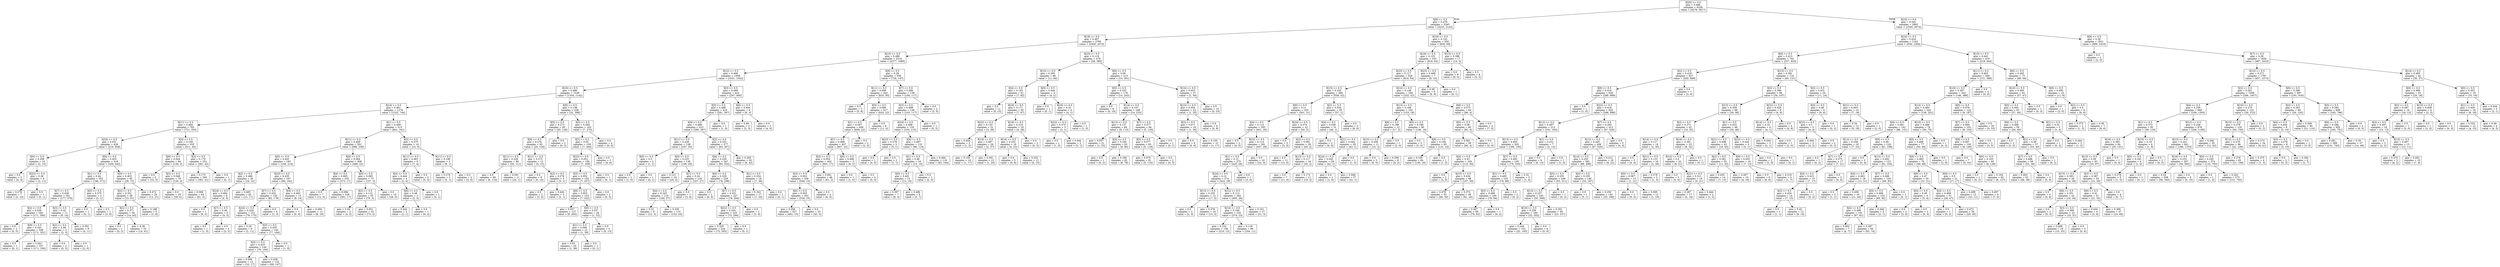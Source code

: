 digraph Tree {
node [shape=box] ;
0 [label="X[20] <= 0.5\ngini = 0.488\nsamples = 6338\nvalue = [4278, 5817]"] ;
1 [label="X[8] <= 0.5\ngini = 0.479\nsamples = 3345\nvalue = [3233, 2143]"] ;
0 -> 1 [labeldistance=2.5, labelangle=45, headlabel="True"] ;
2 [label="X[18] <= 0.5\ngini = 0.497\nsamples = 2795\nvalue = [2403, 2074]"] ;
1 -> 2 ;
3 [label="X[15] <= 0.5\ngini = 0.486\nsamples = 2516\nvalue = [2377, 1689]"] ;
2 -> 3 ;
4 [label="X[12] <= 0.5\ngini = 0.499\nsamples = 1958\nvalue = [1651, 1542]"] ;
3 -> 4 ;
5 [label="X[16] <= 0.5\ngini = 0.496\nsamples = 1536\nvalue = [1354, 1142]"] ;
4 -> 5 ;
6 [label="X[14] <= 0.5\ngini = 0.461\nsamples = 1278\nvalue = [1322, 744]"] ;
5 -> 6 ;
7 [label="X[11] <= 0.5\ngini = 0.484\nsamples = 763\nvalue = [721, 503]"] ;
6 -> 7 ;
8 [label="X[24] <= 0.5\ngini = 0.431\nsamples = 428\nvalue = [210, 458]"] ;
7 -> 8 ;
9 [label="X[0] <= 0.5\ngini = 0.208\nsamples = 10\nvalue = [2, 15]"] ;
8 -> 9 ;
10 [label="gini = 0.0\nsamples = 2\nvalue = [0, 4]"] ;
9 -> 10 ;
11 [label="X[22] <= 0.5\ngini = 0.26\nsamples = 8\nvalue = [2, 11]"] ;
9 -> 11 ;
12 [label="gini = 0.278\nsamples = 7\nvalue = [2, 10]"] ;
11 -> 12 ;
13 [label="gini = 0.0\nsamples = 1\nvalue = [0, 1]"] ;
11 -> 13 ;
14 [label="X[6] <= 0.5\ngini = 0.435\nsamples = 418\nvalue = [208, 443]"] ;
8 -> 14 ;
15 [label="X[1] <= 0.5\ngini = 0.44\nsamples = 353\nvalue = [180, 371]"] ;
14 -> 15 ;
16 [label="X[7] <= 0.5\ngini = 0.438\nsamples = 351\nvalue = [177, 370]"] ;
15 -> 16 ;
17 [label="X[4] <= 0.5\ngini = 0.438\nsamples = 340\nvalue = [171, 356]"] ;
16 -> 17 ;
18 [label="gini = 0.0\nsamples = 2\nvalue = [0, 5]"] ;
17 -> 18 ;
19 [label="X[9] <= 0.5\ngini = 0.441\nsamples = 338\nvalue = [171, 351]"] ;
17 -> 19 ;
20 [label="gini = 0.0\nsamples = 1\nvalue = [0, 1]"] ;
19 -> 20 ;
21 [label="gini = 0.441\nsamples = 337\nvalue = [171, 350]"] ;
19 -> 21 ;
22 [label="X[3] <= 0.5\ngini = 0.42\nsamples = 11\nvalue = [6, 14]"] ;
16 -> 22 ;
23 [label="X[2] <= 0.5\ngini = 0.48\nsamples = 3\nvalue = [2, 3]"] ;
22 -> 23 ;
24 [label="gini = 0.0\nsamples = 2\nvalue = [0, 3]"] ;
23 -> 24 ;
25 [label="gini = 0.0\nsamples = 1\nvalue = [2, 0]"] ;
23 -> 25 ;
26 [label="gini = 0.391\nsamples = 8\nvalue = [4, 11]"] ;
22 -> 26 ;
27 [label="X[5] <= 0.5\ngini = 0.375\nsamples = 2\nvalue = [3, 1]"] ;
15 -> 27 ;
28 [label="gini = 0.0\nsamples = 1\nvalue = [0, 1]"] ;
27 -> 28 ;
29 [label="gini = 0.0\nsamples = 1\nvalue = [3, 0]"] ;
27 -> 29 ;
30 [label="X[0] <= 0.5\ngini = 0.403\nsamples = 65\nvalue = [28, 72]"] ;
14 -> 30 ;
31 [label="X[3] <= 0.5\ngini = 0.351\nsamples = 39\nvalue = [15, 51]"] ;
30 -> 31 ;
32 [label="X[2] <= 0.5\ngini = 0.371\nsamples = 34\nvalue = [14, 43]"] ;
31 -> 32 ;
33 [label="gini = 0.0\nsamples = 1\nvalue = [0, 2]"] ;
32 -> 33 ;
34 [label="gini = 0.38\nsamples = 33\nvalue = [14, 41]"] ;
32 -> 34 ;
35 [label="gini = 0.198\nsamples = 5\nvalue = [1, 8]"] ;
31 -> 35 ;
36 [label="gini = 0.472\nsamples = 26\nvalue = [13, 21]"] ;
30 -> 36 ;
37 [label="X[4] <= 0.5\ngini = 0.149\nsamples = 335\nvalue = [511, 45]"] ;
7 -> 37 ;
38 [label="X[6] <= 0.5\ngini = 0.044\nsamples = 84\nvalue = [130, 3]"] ;
37 -> 38 ;
39 [label="gini = 0.0\nsamples = 5\nvalue = [10, 0]"] ;
38 -> 39 ;
40 [label="X[2] <= 0.5\ngini = 0.048\nsamples = 79\nvalue = [120, 3]"] ;
38 -> 40 ;
41 [label="gini = 0.0\nsamples = 25\nvalue = [39, 0]"] ;
40 -> 41 ;
42 [label="gini = 0.069\nsamples = 54\nvalue = [81, 3]"] ;
40 -> 42 ;
43 [label="X[2] <= 0.5\ngini = 0.179\nsamples = 251\nvalue = [381, 42]"] ;
37 -> 43 ;
44 [label="gini = 0.175\nsamples = 250\nvalue = [381, 41]"] ;
43 -> 44 ;
45 [label="gini = 0.0\nsamples = 1\nvalue = [0, 1]"] ;
43 -> 45 ;
46 [label="X[1] <= 0.5\ngini = 0.409\nsamples = 515\nvalue = [601, 241]"] ;
6 -> 46 ;
47 [label="X[11] <= 0.5\ngini = 0.409\nsamples = 501\nvalue = [586, 236]"] ;
46 -> 47 ;
48 [label="X[0] <= 0.5\ngini = 0.443\nsamples = 193\nvalue = [106, 214]"] ;
47 -> 48 ;
49 [label="X[2] <= 0.5\ngini = 0.488\nsamples = 26\nvalue = [16, 22]"] ;
48 -> 49 ;
50 [label="X[24] <= 0.5\ngini = 0.494\nsamples = 6\nvalue = [4, 5]"] ;
49 -> 50 ;
51 [label="gini = 0.0\nsamples = 1\nvalue = [0, 2]"] ;
50 -> 51 ;
52 [label="X[7] <= 0.5\ngini = 0.49\nsamples = 5\nvalue = [4, 3]"] ;
50 -> 52 ;
53 [label="gini = 0.0\nsamples = 1\nvalue = [1, 0]"] ;
52 -> 53 ;
54 [label="gini = 0.5\nsamples = 4\nvalue = [3, 3]"] ;
52 -> 54 ;
55 [label="gini = 0.485\nsamples = 20\nvalue = [12, 17]"] ;
49 -> 55 ;
56 [label="X[23] <= 0.5\ngini = 0.435\nsamples = 167\nvalue = [90, 192]"] ;
48 -> 56 ;
57 [label="X[7] <= 0.5\ngini = 0.432\nsamples = 155\nvalue = [82, 178]"] ;
56 -> 57 ;
58 [label="X[24] <= 0.5\ngini = 0.429\nsamples = 151\nvalue = [79, 175]"] ;
57 -> 58 ;
59 [label="gini = 0.26\nsamples = 6\nvalue = [2, 11]"] ;
58 -> 59 ;
60 [label="X[5] <= 0.5\ngini = 0.435\nsamples = 145\nvalue = [77, 164]"] ;
58 -> 60 ;
61 [label="X[4] <= 0.5\ngini = 0.433\nsamples = 144\nvalue = [76, 164]"] ;
60 -> 61 ;
62 [label="gini = 0.466\nsamples = 12\nvalue = [10, 17]"] ;
61 -> 62 ;
63 [label="gini = 0.428\nsamples = 132\nvalue = [66, 147]"] ;
61 -> 63 ;
64 [label="gini = 0.0\nsamples = 1\nvalue = [1, 0]"] ;
60 -> 64 ;
65 [label="gini = 0.5\nsamples = 4\nvalue = [3, 3]"] ;
57 -> 65 ;
66 [label="X[4] <= 0.5\ngini = 0.463\nsamples = 12\nvalue = [8, 14]"] ;
56 -> 66 ;
67 [label="gini = 0.0\nsamples = 1\nvalue = [0, 4]"] ;
66 -> 67 ;
68 [label="gini = 0.494\nsamples = 11\nvalue = [8, 10]"] ;
66 -> 68 ;
69 [label="X[6] <= 0.5\ngini = 0.084\nsamples = 308\nvalue = [480, 22]"] ;
47 -> 69 ;
70 [label="X[4] <= 0.5\ngini = 0.083\nsamples = 235\nvalue = [373, 17]"] ;
69 -> 70 ;
71 [label="gini = 0.0\nsamples = 7\nvalue = [12, 0]"] ;
70 -> 71 ;
72 [label="gini = 0.086\nsamples = 228\nvalue = [361, 17]"] ;
70 -> 72 ;
73 [label="X[0] <= 0.5\ngini = 0.085\nsamples = 73\nvalue = [107, 5]"] ;
69 -> 73 ;
74 [label="X[2] <= 0.5\ngini = 0.112\nsamples = 55\nvalue = [79, 5]"] ;
73 -> 74 ;
75 [label="gini = 0.49\nsamples = 3\nvalue = [4, 3]"] ;
74 -> 75 ;
76 [label="gini = 0.051\nsamples = 52\nvalue = [75, 2]"] ;
74 -> 76 ;
77 [label="gini = 0.0\nsamples = 18\nvalue = [28, 0]"] ;
73 -> 77 ;
78 [label="X[5] <= 0.5\ngini = 0.375\nsamples = 14\nvalue = [15, 5]"] ;
46 -> 78 ;
79 [label="X[11] <= 0.5\ngini = 0.463\nsamples = 9\nvalue = [7, 4]"] ;
78 -> 79 ;
80 [label="X[4] <= 0.5\ngini = 0.444\nsamples = 4\nvalue = [2, 4]"] ;
79 -> 80 ;
81 [label="X[6] <= 0.5\ngini = 0.48\nsamples = 3\nvalue = [2, 3]"] ;
80 -> 81 ;
82 [label="gini = 0.444\nsamples = 2\nvalue = [2, 1]"] ;
81 -> 82 ;
83 [label="gini = 0.0\nsamples = 1\nvalue = [0, 2]"] ;
81 -> 83 ;
84 [label="gini = 0.0\nsamples = 1\nvalue = [0, 1]"] ;
80 -> 84 ;
85 [label="gini = 0.0\nsamples = 5\nvalue = [5, 0]"] ;
79 -> 85 ;
86 [label="X[11] <= 0.5\ngini = 0.198\nsamples = 5\nvalue = [8, 1]"] ;
78 -> 86 ;
87 [label="gini = 0.278\nsamples = 3\nvalue = [5, 1]"] ;
86 -> 87 ;
88 [label="gini = 0.0\nsamples = 2\nvalue = [3, 0]"] ;
86 -> 88 ;
89 [label="X[9] <= 0.5\ngini = 0.138\nsamples = 258\nvalue = [32, 398]"] ;
5 -> 89 ;
90 [label="X[5] <= 0.5\ngini = 0.273\nsamples = 95\nvalue = [25, 128]"] ;
89 -> 90 ;
91 [label="X[6] <= 0.5\ngini = 0.276\nsamples = 93\nvalue = [25, 126]"] ;
90 -> 91 ;
92 [label="X[11] <= 0.5\ngini = 0.259\nsamples = 80\nvalue = [20, 111]"] ;
91 -> 92 ;
93 [label="gini = 0.0\nsamples = 69\nvalue = [0, 110]"] ;
92 -> 93 ;
94 [label="gini = 0.091\nsamples = 11\nvalue = [20, 1]"] ;
92 -> 94 ;
95 [label="X[11] <= 0.5\ngini = 0.375\nsamples = 13\nvalue = [5, 15]"] ;
91 -> 95 ;
96 [label="gini = 0.0\nsamples = 8\nvalue = [0, 14]"] ;
95 -> 96 ;
97 [label="X[2] <= 0.5\ngini = 0.278\nsamples = 5\nvalue = [5, 1]"] ;
95 -> 97 ;
98 [label="gini = 0.0\nsamples = 2\nvalue = [3, 0]"] ;
97 -> 98 ;
99 [label="gini = 0.444\nsamples = 3\nvalue = [2, 1]"] ;
97 -> 99 ;
100 [label="gini = 0.0\nsamples = 2\nvalue = [0, 2]"] ;
90 -> 100 ;
101 [label="X[3] <= 0.5\ngini = 0.049\nsamples = 163\nvalue = [7, 270]"] ;
89 -> 101 ;
102 [label="X[7] <= 0.5\ngini = 0.05\nsamples = 159\nvalue = [7, 264]"] ;
101 -> 102 ;
103 [label="X[23] <= 0.5\ngini = 0.051\nsamples = 156\nvalue = [7, 258]"] ;
102 -> 103 ;
104 [label="X[5] <= 0.5\ngini = 0.052\nsamples = 155\nvalue = [7, 257]"] ;
103 -> 104 ;
105 [label="X[6] <= 0.5\ngini = 0.053\nsamples = 153\nvalue = [7, 252]"] ;
104 -> 105 ;
106 [label="gini = 0.057\nsamples = 127\nvalue = [6, 200]"] ;
105 -> 106 ;
107 [label="X[0] <= 0.5\ngini = 0.037\nsamples = 26\nvalue = [1, 52]"] ;
105 -> 107 ;
108 [label="X[1] <= 0.5\ngini = 0.049\nsamples = 21\nvalue = [1, 39]"] ;
107 -> 108 ;
109 [label="gini = 0.05\nsamples = 20\nvalue = [1, 38]"] ;
108 -> 109 ;
110 [label="gini = 0.0\nsamples = 1\nvalue = [0, 1]"] ;
108 -> 110 ;
111 [label="gini = 0.0\nsamples = 5\nvalue = [0, 13]"] ;
107 -> 111 ;
112 [label="gini = 0.0\nsamples = 2\nvalue = [0, 5]"] ;
104 -> 112 ;
113 [label="gini = 0.0\nsamples = 1\nvalue = [0, 1]"] ;
103 -> 113 ;
114 [label="gini = 0.0\nsamples = 3\nvalue = [0, 6]"] ;
102 -> 114 ;
115 [label="gini = 0.0\nsamples = 4\nvalue = [0, 6]"] ;
101 -> 115 ;
116 [label="X[3] <= 0.5\ngini = 0.489\nsamples = 422\nvalue = [297, 400]"] ;
4 -> 116 ;
117 [label="X[5] <= 0.5\ngini = 0.488\nsamples = 416\nvalue = [291, 397]"] ;
116 -> 117 ;
118 [label="X[9] <= 0.5\ngini = 0.488\nsamples = 415\nvalue = [290, 397]"] ;
117 -> 118 ;
119 [label="X[11] <= 0.5\ngini = 0.229\nsamples = 138\nvalue = [197, 30]"] ;
118 -> 119 ;
120 [label="X[0] <= 0.5\ngini = 0.5\nsamples = 2\nvalue = [1, 1]"] ;
119 -> 120 ;
121 [label="gini = 0.0\nsamples = 1\nvalue = [1, 0]"] ;
120 -> 121 ;
122 [label="gini = 0.0\nsamples = 1\nvalue = [0, 1]"] ;
120 -> 122 ;
123 [label="X[0] <= 0.5\ngini = 0.225\nsamples = 136\nvalue = [196, 29]"] ;
119 -> 123 ;
124 [label="gini = 0.121\nsamples = 16\nvalue = [29, 2]"] ;
123 -> 124 ;
125 [label="X[7] <= 0.5\ngini = 0.24\nsamples = 120\nvalue = [167, 27]"] ;
123 -> 125 ;
126 [label="X[4] <= 0.5\ngini = 0.243\nsamples = 119\nvalue = [164, 27]"] ;
125 -> 126 ;
127 [label="gini = 0.32\nsamples = 9\nvalue = [12, 3]"] ;
126 -> 127 ;
128 [label="gini = 0.236\nsamples = 110\nvalue = [152, 24]"] ;
126 -> 128 ;
129 [label="gini = 0.0\nsamples = 1\nvalue = [3, 0]"] ;
125 -> 129 ;
130 [label="X[2] <= 0.5\ngini = 0.323\nsamples = 277\nvalue = [93, 367]"] ;
118 -> 130 ;
131 [label="X[6] <= 0.5\ngini = 0.329\nsamples = 247\nvalue = [85, 324]"] ;
130 -> 131 ;
132 [label="X[0] <= 0.5\ngini = 0.329\nsamples = 229\nvalue = [78, 298]"] ;
131 -> 132 ;
133 [label="gini = 0.0\nsamples = 2\nvalue = [0, 4]"] ;
132 -> 133 ;
134 [label="X[7] <= 0.5\ngini = 0.331\nsamples = 227\nvalue = [78, 294]"] ;
132 -> 134 ;
135 [label="X[22] <= 0.5\ngini = 0.324\nsamples = 225\nvalue = [75, 294]"] ;
134 -> 135 ;
136 [label="gini = 0.325\nsamples = 224\nvalue = [75, 293]"] ;
135 -> 136 ;
137 [label="gini = 0.0\nsamples = 1\nvalue = [0, 1]"] ;
135 -> 137 ;
138 [label="gini = 0.0\nsamples = 2\nvalue = [3, 0]"] ;
134 -> 138 ;
139 [label="X[1] <= 0.5\ngini = 0.334\nsamples = 18\nvalue = [7, 26]"] ;
131 -> 139 ;
140 [label="gini = 0.342\nsamples = 17\nvalue = [7, 25]"] ;
139 -> 140 ;
141 [label="gini = 0.0\nsamples = 1\nvalue = [0, 1]"] ;
139 -> 141 ;
142 [label="gini = 0.265\nsamples = 30\nvalue = [8, 43]"] ;
130 -> 142 ;
143 [label="gini = 0.0\nsamples = 1\nvalue = [1, 0]"] ;
117 -> 143 ;
144 [label="X[6] <= 0.5\ngini = 0.444\nsamples = 6\nvalue = [6, 3]"] ;
116 -> 144 ;
145 [label="gini = 0.48\nsamples = 3\nvalue = [2, 3]"] ;
144 -> 145 ;
146 [label="gini = 0.0\nsamples = 3\nvalue = [4, 0]"] ;
144 -> 146 ;
147 [label="X[9] <= 0.5\ngini = 0.28\nsamples = 558\nvalue = [726, 147]"] ;
3 -> 147 ;
148 [label="X[11] <= 0.5\ngini = 0.088\nsamples = 420\nvalue = [620, 30]"] ;
147 -> 148 ;
149 [label="gini = 0.0\nsamples = 3\nvalue = [0, 8]"] ;
148 -> 149 ;
150 [label="X[5] <= 0.5\ngini = 0.066\nsamples = 417\nvalue = [620, 22]"] ;
148 -> 150 ;
151 [label="X[1] <= 0.5\ngini = 0.067\nsamples = 409\nvalue = [609, 22]"] ;
150 -> 151 ;
152 [label="X[7] <= 0.5\ngini = 0.068\nsamples = 407\nvalue = [607, 22]"] ;
151 -> 152 ;
153 [label="X[2] <= 0.5\ngini = 0.054\nsamples = 402\nvalue = [601, 17]"] ;
152 -> 153 ;
154 [label="X[3] <= 0.5\ngini = 0.053\nsamples = 356\nvalue = [540, 15]"] ;
153 -> 154 ;
155 [label="X[6] <= 0.5\ngini = 0.053\nsamples = 352\nvalue = [534, 15]"] ;
154 -> 155 ;
156 [label="gini = 0.058\nsamples = 327\nvalue = [491, 15]"] ;
155 -> 156 ;
157 [label="gini = 0.0\nsamples = 25\nvalue = [43, 0]"] ;
155 -> 157 ;
158 [label="gini = 0.0\nsamples = 4\nvalue = [6, 0]"] ;
154 -> 158 ;
159 [label="gini = 0.061\nsamples = 46\nvalue = [61, 2]"] ;
153 -> 159 ;
160 [label="X[0] <= 0.5\ngini = 0.496\nsamples = 5\nvalue = [6, 5]"] ;
152 -> 160 ;
161 [label="gini = 0.0\nsamples = 1\nvalue = [1, 0]"] ;
160 -> 161 ;
162 [label="gini = 0.5\nsamples = 4\nvalue = [5, 5]"] ;
160 -> 162 ;
163 [label="gini = 0.0\nsamples = 2\nvalue = [2, 0]"] ;
151 -> 163 ;
164 [label="gini = 0.0\nsamples = 8\nvalue = [11, 0]"] ;
150 -> 164 ;
165 [label="X[7] <= 0.5\ngini = 0.499\nsamples = 138\nvalue = [106, 117]"] ;
147 -> 165 ;
166 [label="X[3] <= 0.5\ngini = 0.498\nsamples = 136\nvalue = [103, 117]"] ;
165 -> 166 ;
167 [label="X[24] <= 0.5\ngini = 0.498\nsamples = 135\nvalue = [103, 115]"] ;
166 -> 167 ;
168 [label="X[23] <= 0.5\ngini = 0.278\nsamples = 3\nvalue = [5, 1]"] ;
167 -> 168 ;
169 [label="gini = 0.0\nsamples = 1\nvalue = [4, 0]"] ;
168 -> 169 ;
170 [label="gini = 0.5\nsamples = 2\nvalue = [1, 1]"] ;
168 -> 170 ;
171 [label="X[4] <= 0.5\ngini = 0.497\nsamples = 132\nvalue = [98, 114]"] ;
167 -> 171 ;
172 [label="X[1] <= 0.5\ngini = 0.48\nsamples = 16\nvalue = [15, 10]"] ;
171 -> 172 ;
173 [label="X[0] <= 0.5\ngini = 0.491\nsamples = 15\nvalue = [13, 10]"] ;
172 -> 173 ;
174 [label="gini = 0.397\nsamples = 7\nvalue = [8, 3]"] ;
173 -> 174 ;
175 [label="gini = 0.486\nsamples = 8\nvalue = [5, 7]"] ;
173 -> 175 ;
176 [label="gini = 0.0\nsamples = 1\nvalue = [2, 0]"] ;
172 -> 176 ;
177 [label="gini = 0.494\nsamples = 116\nvalue = [83, 104]"] ;
171 -> 177 ;
178 [label="gini = 0.0\nsamples = 1\nvalue = [0, 2]"] ;
166 -> 178 ;
179 [label="gini = 0.0\nsamples = 2\nvalue = [3, 0]"] ;
165 -> 179 ;
180 [label="X[23] <= 0.5\ngini = 0.119\nsamples = 279\nvalue = [26, 385]"] ;
2 -> 180 ;
181 [label="X[15] <= 0.5\ngini = 0.205\nsamples = 66\nvalue = [11, 84]"] ;
180 -> 181 ;
182 [label="X[4] <= 0.5\ngini = 0.145\nsamples = 61\nvalue = [7, 82]"] ;
181 -> 182 ;
183 [label="gini = 0.0\nsamples = 11\nvalue = [0, 15]"] ;
182 -> 183 ;
184 [label="X[24] <= 0.5\ngini = 0.171\nsamples = 50\nvalue = [7, 67]"] ;
182 -> 184 ;
185 [label="X[22] <= 0.5\ngini = 0.133\nsamples = 31\nvalue = [3, 39]"] ;
184 -> 185 ;
186 [label="gini = 0.444\nsamples = 2\nvalue = [1, 2]"] ;
185 -> 186 ;
187 [label="X[14] <= 0.5\ngini = 0.097\nsamples = 29\nvalue = [2, 37]"] ;
185 -> 187 ;
188 [label="gini = 0.105\nsamples = 14\nvalue = [1, 17]"] ;
187 -> 188 ;
189 [label="gini = 0.091\nsamples = 15\nvalue = [1, 20]"] ;
187 -> 189 ;
190 [label="X[16] <= 0.5\ngini = 0.219\nsamples = 19\nvalue = [4, 28]"] ;
184 -> 190 ;
191 [label="X[14] <= 0.5\ngini = 0.252\nsamples = 16\nvalue = [4, 23]"] ;
190 -> 191 ;
192 [label="gini = 0.0\nsamples = 5\nvalue = [0, 8]"] ;
191 -> 192 ;
193 [label="gini = 0.332\nsamples = 11\nvalue = [4, 15]"] ;
191 -> 193 ;
194 [label="gini = 0.0\nsamples = 3\nvalue = [0, 5]"] ;
190 -> 194 ;
195 [label="X[0] <= 0.5\ngini = 0.444\nsamples = 5\nvalue = [4, 2]"] ;
181 -> 195 ;
196 [label="gini = 0.0\nsamples = 1\nvalue = [0, 1]"] ;
195 -> 196 ;
197 [label="X[24] <= 0.5\ngini = 0.32\nsamples = 4\nvalue = [4, 1]"] ;
195 -> 197 ;
198 [label="X[22] <= 0.5\ngini = 0.375\nsamples = 3\nvalue = [3, 1]"] ;
197 -> 198 ;
199 [label="gini = 0.0\nsamples = 1\nvalue = [1, 0]"] ;
198 -> 199 ;
200 [label="gini = 0.444\nsamples = 2\nvalue = [2, 1]"] ;
198 -> 200 ;
201 [label="gini = 0.0\nsamples = 1\nvalue = [1, 0]"] ;
197 -> 201 ;
202 [label="X[6] <= 0.5\ngini = 0.09\nsamples = 213\nvalue = [15, 301]"] ;
180 -> 202 ;
203 [label="X[0] <= 0.5\ngini = 0.103\nsamples = 176\nvalue = [14, 243]"] ;
202 -> 203 ;
204 [label="gini = 0.0\nsamples = 8\nvalue = [0, 10]"] ;
203 -> 204 ;
205 [label="X[14] <= 0.5\ngini = 0.107\nsamples = 168\nvalue = [14, 233]"] ;
203 -> 205 ;
206 [label="X[13] <= 0.5\ngini = 0.137\nsamples = 84\nvalue = [9, 113]"] ;
205 -> 206 ;
207 [label="gini = 0.057\nsamples = 21\nvalue = [1, 33]"] ;
206 -> 207 ;
208 [label="X[4] <= 0.5\ngini = 0.165\nsamples = 63\nvalue = [8, 80]"] ;
206 -> 208 ;
209 [label="gini = 0.0\nsamples = 1\nvalue = [0, 2]"] ;
208 -> 209 ;
210 [label="gini = 0.169\nsamples = 62\nvalue = [8, 78]"] ;
208 -> 210 ;
211 [label="X[7] <= 0.5\ngini = 0.077\nsamples = 84\nvalue = [5, 120]"] ;
205 -> 211 ;
212 [label="X[5] <= 0.5\ngini = 0.077\nsamples = 83\nvalue = [5, 119]"] ;
211 -> 212 ;
213 [label="gini = 0.079\nsamples = 81\nvalue = [5, 116]"] ;
212 -> 213 ;
214 [label="gini = 0.0\nsamples = 2\nvalue = [0, 3]"] ;
212 -> 214 ;
215 [label="gini = 0.0\nsamples = 1\nvalue = [0, 1]"] ;
211 -> 215 ;
216 [label="X[14] <= 0.5\ngini = 0.033\nsamples = 37\nvalue = [1, 58]"] ;
202 -> 216 ;
217 [label="X[15] <= 0.5\ngini = 0.054\nsamples = 22\nvalue = [1, 35]"] ;
216 -> 217 ;
218 [label="X[2] <= 0.5\ngini = 0.071\nsamples = 16\nvalue = [1, 26]"] ;
217 -> 218 ;
219 [label="gini = 0.0\nsamples = 6\nvalue = [0, 9]"] ;
218 -> 219 ;
220 [label="gini = 0.105\nsamples = 10\nvalue = [1, 17]"] ;
218 -> 220 ;
221 [label="gini = 0.0\nsamples = 6\nvalue = [0, 9]"] ;
217 -> 221 ;
222 [label="gini = 0.0\nsamples = 15\nvalue = [0, 23]"] ;
216 -> 222 ;
223 [label="X[19] <= 0.5\ngini = 0.142\nsamples = 550\nvalue = [830, 69]"] ;
1 -> 223 ;
224 [label="X[16] <= 0.5\ngini = 0.135\nsamples = 533\nvalue = [816, 64]"] ;
223 -> 224 ;
225 [label="X[23] <= 0.5\ngini = 0.117\nsamples = 526\nvalue = [810, 54]"] ;
224 -> 225 ;
226 [label="X[15] <= 0.5\ngini = 0.103\nsamples = 360\nvalue = [558, 32]"] ;
225 -> 226 ;
227 [label="X[6] <= 0.5\ngini = 0.11\nsamples = 325\nvalue = [501, 31]"] ;
226 -> 227 ;
228 [label="X[4] <= 0.5\ngini = 0.114\nsamples = 293\nvalue = [451, 29]"] ;
227 -> 228 ;
229 [label="gini = 0.0\nsamples = 2\nvalue = [4, 0]"] ;
228 -> 229 ;
230 [label="X[22] <= 0.5\ngini = 0.114\nsamples = 291\nvalue = [447, 29]"] ;
228 -> 230 ;
231 [label="X[1] <= 0.5\ngini = 0.12\nsamples = 275\nvalue = [425, 29]"] ;
230 -> 231 ;
232 [label="X[24] <= 0.5\ngini = 0.12\nsamples = 274\nvalue = [422, 29]"] ;
231 -> 232 ;
233 [label="X[13] <= 0.5\ngini = 0.255\nsamples = 12\nvalue = [17, 3]"] ;
232 -> 233 ;
234 [label="gini = 0.0\nsamples = 2\nvalue = [2, 0]"] ;
233 -> 234 ;
235 [label="gini = 0.278\nsamples = 10\nvalue = [15, 3]"] ;
233 -> 235 ;
236 [label="X[12] <= 0.5\ngini = 0.113\nsamples = 262\nvalue = [405, 26]"] ;
232 -> 236 ;
237 [label="X[14] <= 0.5\ngini = 0.109\nsamples = 235\nvalue = [374, 23]"] ;
236 -> 237 ;
238 [label="gini = 0.102\nsamples = 139\nvalue = [210, 12]"] ;
237 -> 238 ;
239 [label="gini = 0.118\nsamples = 96\nvalue = [164, 11]"] ;
237 -> 239 ;
240 [label="gini = 0.161\nsamples = 27\nvalue = [31, 3]"] ;
236 -> 240 ;
241 [label="gini = 0.0\nsamples = 1\nvalue = [3, 0]"] ;
231 -> 241 ;
242 [label="gini = 0.0\nsamples = 16\nvalue = [22, 0]"] ;
230 -> 242 ;
243 [label="X[24] <= 0.5\ngini = 0.074\nsamples = 32\nvalue = [50, 2]"] ;
227 -> 243 ;
244 [label="gini = 0.0\nsamples = 3\nvalue = [5, 0]"] ;
243 -> 244 ;
245 [label="X[2] <= 0.5\ngini = 0.081\nsamples = 29\nvalue = [45, 2]"] ;
243 -> 245 ;
246 [label="gini = 0.0\nsamples = 11\nvalue = [15, 0]"] ;
245 -> 246 ;
247 [label="X[13] <= 0.5\ngini = 0.117\nsamples = 18\nvalue = [30, 2]"] ;
245 -> 247 ;
248 [label="gini = 0.0\nsamples = 7\nvalue = [11, 0]"] ;
247 -> 248 ;
249 [label="gini = 0.172\nsamples = 11\nvalue = [19, 2]"] ;
247 -> 249 ;
250 [label="X[2] <= 0.5\ngini = 0.034\nsamples = 35\nvalue = [57, 1]"] ;
226 -> 250 ;
251 [label="X[4] <= 0.5\ngini = 0.039\nsamples = 31\nvalue = [49, 1]"] ;
250 -> 251 ;
252 [label="gini = 0.0\nsamples = 2\nvalue = [6, 0]"] ;
251 -> 252 ;
253 [label="X[21] <= 0.5\ngini = 0.044\nsamples = 29\nvalue = [43, 1]"] ;
251 -> 253 ;
254 [label="X[24] <= 0.5\ngini = 0.045\nsamples = 28\nvalue = [42, 1]"] ;
253 -> 254 ;
255 [label="gini = 0.0\nsamples = 1\nvalue = [1, 0]"] ;
254 -> 255 ;
256 [label="gini = 0.046\nsamples = 27\nvalue = [41, 1]"] ;
254 -> 256 ;
257 [label="gini = 0.0\nsamples = 1\nvalue = [1, 0]"] ;
253 -> 257 ;
258 [label="gini = 0.0\nsamples = 4\nvalue = [8, 0]"] ;
250 -> 258 ;
259 [label="X[14] <= 0.5\ngini = 0.148\nsamples = 166\nvalue = [252, 22]"] ;
225 -> 259 ;
260 [label="X[13] <= 0.5\ngini = 0.188\nsamples = 102\nvalue = [153, 18]"] ;
259 -> 260 ;
261 [label="X[6] <= 0.5\ngini = 0.188\nsamples = 12\nvalue = [17, 2]"] ;
260 -> 261 ;
262 [label="X[15] <= 0.5\ngini = 0.208\nsamples = 11\nvalue = [15, 2]"] ;
261 -> 262 ;
263 [label="gini = 0.0\nsamples = 3\nvalue = [6, 0]"] ;
262 -> 263 ;
264 [label="gini = 0.298\nsamples = 8\nvalue = [9, 2]"] ;
262 -> 264 ;
265 [label="gini = 0.0\nsamples = 1\nvalue = [2, 0]"] ;
261 -> 265 ;
266 [label="X[0] <= 0.5\ngini = 0.188\nsamples = 90\nvalue = [136, 16]"] ;
260 -> 266 ;
267 [label="gini = 0.0\nsamples = 5\nvalue = [5, 0]"] ;
266 -> 267 ;
268 [label="X[6] <= 0.5\ngini = 0.194\nsamples = 85\nvalue = [131, 16]"] ;
266 -> 268 ;
269 [label="gini = 0.195\nsamples = 84\nvalue = [130, 16]"] ;
268 -> 269 ;
270 [label="gini = 0.0\nsamples = 1\nvalue = [1, 0]"] ;
268 -> 270 ;
271 [label="X[6] <= 0.5\ngini = 0.075\nsamples = 64\nvalue = [99, 4]"] ;
259 -> 271 ;
272 [label="X[5] <= 0.5\ngini = 0.08\nsamples = 60\nvalue = [92, 4]"] ;
271 -> 272 ;
273 [label="gini = 0.081\nsamples = 59\nvalue = [90, 4]"] ;
272 -> 273 ;
274 [label="gini = 0.0\nsamples = 1\nvalue = [2, 0]"] ;
272 -> 274 ;
275 [label="gini = 0.0\nsamples = 4\nvalue = [7, 0]"] ;
271 -> 275 ;
276 [label="X[23] <= 0.5\ngini = 0.469\nsamples = 7\nvalue = [6, 10]"] ;
224 -> 276 ;
277 [label="gini = 0.48\nsamples = 6\nvalue = [6, 9]"] ;
276 -> 277 ;
278 [label="gini = 0.0\nsamples = 1\nvalue = [0, 1]"] ;
276 -> 278 ;
279 [label="X[13] <= 0.5\ngini = 0.388\nsamples = 17\nvalue = [14, 5]"] ;
223 -> 279 ;
280 [label="gini = 0.0\nsamples = 9\nvalue = [9, 0]"] ;
279 -> 280 ;
281 [label="gini = 0.5\nsamples = 8\nvalue = [5, 5]"] ;
279 -> 281 ;
282 [label="X[23] <= 0.5\ngini = 0.345\nsamples = 2993\nvalue = [1045, 3674]"] ;
0 -> 282 [labeldistance=2.5, labelangle=-45, headlabel="False"] ;
283 [label="X[24] <= 0.5\ngini = 0.424\nsamples = 1162\nvalue = [556, 1264]"] ;
282 -> 283 ;
284 [label="X[6] <= 0.5\ngini = 0.413\nsamples = 743\nvalue = [337, 820]"] ;
283 -> 284 ;
285 [label="X[2] <= 0.5\ngini = 0.418\nsamples = 627\nvalue = [292, 689]"] ;
284 -> 285 ;
286 [label="X[9] <= 0.5\ngini = 0.416\nsamples = 626\nvalue = [289, 689]"] ;
285 -> 286 ;
287 [label="gini = 0.0\nsamples = 1\nvalue = [1, 0]"] ;
286 -> 287 ;
288 [label="X[22] <= 0.5\ngini = 0.416\nsamples = 625\nvalue = [288, 689]"] ;
286 -> 288 ;
289 [label="X[12] <= 0.5\ngini = 0.497\nsamples = 212\nvalue = [191, 163]"] ;
288 -> 289 ;
290 [label="X[13] <= 0.5\ngini = 0.493\nsamples = 205\nvalue = [189, 150]"] ;
289 -> 290 ;
291 [label="X[4] <= 0.5\ngini = 0.43\nsamples = 100\nvalue = [110, 50]"] ;
290 -> 291 ;
292 [label="gini = 0.0\nsamples = 2\nvalue = [3, 0]"] ;
291 -> 292 ;
293 [label="X[15] <= 0.5\ngini = 0.434\nsamples = 98\nvalue = [107, 50]"] ;
291 -> 293 ;
294 [label="gini = 0.478\nsamples = 52\nvalue = [46, 30]"] ;
293 -> 294 ;
295 [label="gini = 0.372\nsamples = 46\nvalue = [61, 20]"] ;
293 -> 295 ;
296 [label="X[7] <= 0.5\ngini = 0.493\nsamples = 105\nvalue = [79, 100]"] ;
290 -> 296 ;
297 [label="X[1] <= 0.5\ngini = 0.495\nsamples = 102\nvalue = [78, 96]"] ;
296 -> 297 ;
298 [label="X[5] <= 0.5\ngini = 0.496\nsamples = 100\nvalue = [78, 94]"] ;
297 -> 298 ;
299 [label="gini = 0.497\nsamples = 99\nvalue = [78, 92]"] ;
298 -> 299 ;
300 [label="gini = 0.0\nsamples = 1\nvalue = [0, 2]"] ;
298 -> 300 ;
301 [label="gini = 0.0\nsamples = 2\nvalue = [0, 2]"] ;
297 -> 301 ;
302 [label="gini = 0.32\nsamples = 3\nvalue = [1, 4]"] ;
296 -> 302 ;
303 [label="X[1] <= 0.5\ngini = 0.231\nsamples = 7\nvalue = [2, 13]"] ;
289 -> 303 ;
304 [label="gini = 0.0\nsamples = 6\nvalue = [0, 13]"] ;
303 -> 304 ;
305 [label="gini = 0.0\nsamples = 1\nvalue = [2, 0]"] ;
303 -> 305 ;
306 [label="X[7] <= 0.5\ngini = 0.263\nsamples = 413\nvalue = [97, 526]"] ;
288 -> 306 ;
307 [label="X[12] <= 0.5\ngini = 0.265\nsamples = 408\nvalue = [97, 520]"] ;
306 -> 307 ;
308 [label="X[14] <= 0.5\ngini = 0.255\nsamples = 392\nvalue = [88, 498]"] ;
307 -> 308 ;
309 [label="X[5] <= 0.5\ngini = 0.255\nsamples = 246\nvalue = [55, 311]"] ;
308 -> 309 ;
310 [label="X[15] <= 0.5\ngini = 0.257\nsamples = 245\nvalue = [55, 309]"] ;
309 -> 310 ;
311 [label="X[16] <= 0.5\ngini = 0.236\nsamples = 160\nvalue = [32, 202]"] ;
310 -> 311 ;
312 [label="gini = 0.244\nsamples = 152\nvalue = [32, 193]"] ;
311 -> 312 ;
313 [label="gini = 0.0\nsamples = 8\nvalue = [0, 9]"] ;
311 -> 313 ;
314 [label="gini = 0.291\nsamples = 85\nvalue = [23, 107]"] ;
310 -> 314 ;
315 [label="gini = 0.0\nsamples = 1\nvalue = [0, 2]"] ;
309 -> 315 ;
316 [label="X[4] <= 0.5\ngini = 0.255\nsamples = 146\nvalue = [33, 187]"] ;
308 -> 316 ;
317 [label="gini = 0.0\nsamples = 1\nvalue = [0, 1]"] ;
316 -> 317 ;
318 [label="gini = 0.256\nsamples = 145\nvalue = [33, 186]"] ;
316 -> 318 ;
319 [label="gini = 0.412\nsamples = 16\nvalue = [9, 22]"] ;
307 -> 319 ;
320 [label="gini = 0.0\nsamples = 5\nvalue = [0, 6]"] ;
306 -> 320 ;
321 [label="gini = 0.0\nsamples = 1\nvalue = [3, 0]"] ;
285 -> 321 ;
322 [label="X[15] <= 0.5\ngini = 0.381\nsamples = 116\nvalue = [45, 131]"] ;
284 -> 322 ;
323 [label="X[3] <= 0.5\ngini = 0.366\nsamples = 96\nvalue = [34, 107]"] ;
322 -> 323 ;
324 [label="X[13] <= 0.5\ngini = 0.359\nsamples = 88\nvalue = [30, 98]"] ;
323 -> 324 ;
325 [label="X[2] <= 0.5\ngini = 0.271\nsamples = 42\nvalue = [10, 52]"] ;
324 -> 325 ;
326 [label="X[14] <= 0.5\ngini = 0.117\nsamples = 19\nvalue = [2, 30]"] ;
325 -> 326 ;
327 [label="gini = 0.0\nsamples = 3\nvalue = [0, 4]"] ;
326 -> 327 ;
328 [label="X[21] <= 0.5\ngini = 0.133\nsamples = 16\nvalue = [2, 26]"] ;
326 -> 328 ;
329 [label="X[0] <= 0.5\ngini = 0.087\nsamples = 13\nvalue = [1, 21]"] ;
328 -> 329 ;
330 [label="gini = 0.0\nsamples = 1\nvalue = [0, 2]"] ;
329 -> 330 ;
331 [label="gini = 0.095\nsamples = 12\nvalue = [1, 19]"] ;
329 -> 331 ;
332 [label="gini = 0.278\nsamples = 3\nvalue = [1, 5]"] ;
328 -> 332 ;
333 [label="X[16] <= 0.5\ngini = 0.391\nsamples = 23\nvalue = [8, 22]"] ;
325 -> 333 ;
334 [label="X[14] <= 0.5\ngini = 0.4\nsamples = 22\nvalue = [8, 21]"] ;
333 -> 334 ;
335 [label="gini = 0.0\nsamples = 3\nvalue = [3, 0]"] ;
334 -> 335 ;
336 [label="X[21] <= 0.5\ngini = 0.311\nsamples = 19\nvalue = [5, 21]"] ;
334 -> 336 ;
337 [label="gini = 0.287\nsamples = 17\nvalue = [4, 19]"] ;
336 -> 337 ;
338 [label="gini = 0.444\nsamples = 2\nvalue = [1, 2]"] ;
336 -> 338 ;
339 [label="gini = 0.0\nsamples = 1\nvalue = [0, 1]"] ;
333 -> 339 ;
340 [label="X[1] <= 0.5\ngini = 0.422\nsamples = 46\nvalue = [20, 46]"] ;
324 -> 340 ;
341 [label="X[21] <= 0.5\ngini = 0.408\nsamples = 43\nvalue = [18, 45]"] ;
340 -> 341 ;
342 [label="X[2] <= 0.5\ngini = 0.381\nsamples = 33\nvalue = [11, 32]"] ;
341 -> 342 ;
343 [label="gini = 0.455\nsamples = 14\nvalue = [7, 13]"] ;
342 -> 343 ;
344 [label="gini = 0.287\nsamples = 19\nvalue = [4, 19]"] ;
342 -> 344 ;
345 [label="X[0] <= 0.5\ngini = 0.455\nsamples = 10\nvalue = [7, 13]"] ;
341 -> 345 ;
346 [label="gini = 0.5\nsamples = 6\nvalue = [6, 6]"] ;
345 -> 346 ;
347 [label="gini = 0.219\nsamples = 4\nvalue = [1, 7]"] ;
345 -> 347 ;
348 [label="X[22] <= 0.5\ngini = 0.444\nsamples = 3\nvalue = [2, 1]"] ;
340 -> 348 ;
349 [label="gini = 0.0\nsamples = 2\nvalue = [2, 0]"] ;
348 -> 349 ;
350 [label="gini = 0.0\nsamples = 1\nvalue = [0, 1]"] ;
348 -> 350 ;
351 [label="X[22] <= 0.5\ngini = 0.426\nsamples = 8\nvalue = [4, 9]"] ;
323 -> 351 ;
352 [label="X[14] <= 0.5\ngini = 0.32\nsamples = 4\nvalue = [4, 1]"] ;
351 -> 352 ;
353 [label="gini = 0.444\nsamples = 3\nvalue = [2, 1]"] ;
352 -> 353 ;
354 [label="gini = 0.0\nsamples = 1\nvalue = [2, 0]"] ;
352 -> 354 ;
355 [label="gini = 0.0\nsamples = 4\nvalue = [0, 8]"] ;
351 -> 355 ;
356 [label="X[2] <= 0.5\ngini = 0.431\nsamples = 20\nvalue = [11, 24]"] ;
322 -> 356 ;
357 [label="X[3] <= 0.5\ngini = 0.48\nsamples = 6\nvalue = [4, 6]"] ;
356 -> 357 ;
358 [label="X[22] <= 0.5\ngini = 0.5\nsamples = 5\nvalue = [4, 4]"] ;
357 -> 358 ;
359 [label="gini = 0.444\nsamples = 3\nvalue = [4, 2]"] ;
358 -> 359 ;
360 [label="gini = 0.0\nsamples = 2\nvalue = [0, 2]"] ;
358 -> 360 ;
361 [label="gini = 0.0\nsamples = 1\nvalue = [0, 2]"] ;
357 -> 361 ;
362 [label="X[21] <= 0.5\ngini = 0.403\nsamples = 14\nvalue = [7, 18]"] ;
356 -> 362 ;
363 [label="gini = 0.34\nsamples = 13\nvalue = [5, 18]"] ;
362 -> 363 ;
364 [label="gini = 0.0\nsamples = 1\nvalue = [2, 0]"] ;
362 -> 364 ;
365 [label="X[15] <= 0.5\ngini = 0.442\nsamples = 419\nvalue = [219, 444]"] ;
283 -> 365 ;
366 [label="X[11] <= 0.5\ngini = 0.403\nsamples = 346\nvalue = [151, 388]"] ;
365 -> 366 ;
367 [label="X[16] <= 0.5\ngini = 0.397\nsamples = 342\nvalue = [146, 388]"] ;
366 -> 367 ;
368 [label="X[14] <= 0.5\ngini = 0.483\nsamples = 220\nvalue = [138, 201]"] ;
367 -> 368 ;
369 [label="X[0] <= 0.5\ngini = 0.481\nsamples = 142\nvalue = [88, 131]"] ;
368 -> 369 ;
370 [label="X[13] <= 0.5\ngini = 0.358\nsamples = 18\nvalue = [7, 23]"] ;
369 -> 370 ;
371 [label="gini = 0.0\nsamples = 1\nvalue = [0, 2]"] ;
370 -> 371 ;
372 [label="X[7] <= 0.5\ngini = 0.375\nsamples = 17\nvalue = [7, 21]"] ;
370 -> 372 ;
373 [label="X[4] <= 0.5\ngini = 0.413\nsamples = 15\nvalue = [7, 17]"] ;
372 -> 373 ;
374 [label="X[2] <= 0.5\ngini = 0.434\nsamples = 14\nvalue = [7, 15]"] ;
373 -> 374 ;
375 [label="gini = 0.5\nsamples = 2\nvalue = [1, 1]"] ;
374 -> 375 ;
376 [label="gini = 0.42\nsamples = 12\nvalue = [6, 14]"] ;
374 -> 376 ;
377 [label="gini = 0.0\nsamples = 1\nvalue = [0, 2]"] ;
373 -> 377 ;
378 [label="gini = 0.0\nsamples = 2\nvalue = [0, 4]"] ;
372 -> 378 ;
379 [label="X[9] <= 0.5\ngini = 0.49\nsamples = 124\nvalue = [81, 108]"] ;
369 -> 379 ;
380 [label="gini = 0.0\nsamples = 2\nvalue = [0, 4]"] ;
379 -> 380 ;
381 [label="X[13] <= 0.5\ngini = 0.492\nsamples = 122\nvalue = [81, 104]"] ;
379 -> 381 ;
382 [label="X[4] <= 0.5\ngini = 0.463\nsamples = 18\nvalue = [12, 21]"] ;
381 -> 382 ;
383 [label="gini = 0.5\nsamples = 2\nvalue = [1, 1]"] ;
382 -> 383 ;
384 [label="gini = 0.458\nsamples = 16\nvalue = [11, 20]"] ;
382 -> 384 ;
385 [label="X[7] <= 0.5\ngini = 0.496\nsamples = 104\nvalue = [69, 83]"] ;
381 -> 385 ;
386 [label="X[5] <= 0.5\ngini = 0.496\nsamples = 103\nvalue = [69, 82]"] ;
385 -> 386 ;
387 [label="X[4] <= 0.5\ngini = 0.496\nsamples = 101\nvalue = [67, 81]"] ;
386 -> 387 ;
388 [label="gini = 0.463\nsamples = 7\nvalue = [4, 7]"] ;
387 -> 388 ;
389 [label="gini = 0.497\nsamples = 94\nvalue = [63, 74]"] ;
387 -> 389 ;
390 [label="gini = 0.444\nsamples = 2\nvalue = [2, 1]"] ;
386 -> 390 ;
391 [label="gini = 0.0\nsamples = 1\nvalue = [0, 1]"] ;
385 -> 391 ;
392 [label="X[10] <= 0.5\ngini = 0.486\nsamples = 78\nvalue = [50, 70]"] ;
368 -> 392 ;
393 [label="X[5] <= 0.5\ngini = 0.488\nsamples = 77\nvalue = [50, 68]"] ;
392 -> 393 ;
394 [label="X[6] <= 0.5\ngini = 0.485\nsamples = 76\nvalue = [48, 68]"] ;
393 -> 394 ;
395 [label="X[0] <= 0.5\ngini = 0.47\nsamples = 55\nvalue = [31, 51]"] ;
394 -> 395 ;
396 [label="X[4] <= 0.5\ngini = 0.49\nsamples = 4\nvalue = [3, 4]"] ;
395 -> 396 ;
397 [label="gini = 0.0\nsamples = 2\nvalue = [3, 0]"] ;
396 -> 397 ;
398 [label="gini = 0.0\nsamples = 2\nvalue = [0, 4]"] ;
396 -> 398 ;
399 [label="X[4] <= 0.5\ngini = 0.468\nsamples = 51\nvalue = [28, 47]"] ;
395 -> 399 ;
400 [label="gini = 0.0\nsamples = 1\nvalue = [0, 2]"] ;
399 -> 400 ;
401 [label="gini = 0.473\nsamples = 50\nvalue = [28, 45]"] ;
399 -> 401 ;
402 [label="X[0] <= 0.5\ngini = 0.5\nsamples = 21\nvalue = [17, 17]"] ;
394 -> 402 ;
403 [label="gini = 0.499\nsamples = 12\nvalue = [10, 11]"] ;
402 -> 403 ;
404 [label="gini = 0.497\nsamples = 9\nvalue = [7, 6]"] ;
402 -> 404 ;
405 [label="gini = 0.0\nsamples = 1\nvalue = [2, 0]"] ;
393 -> 405 ;
406 [label="gini = 0.0\nsamples = 1\nvalue = [0, 2]"] ;
392 -> 406 ;
407 [label="X[6] <= 0.5\ngini = 0.079\nsamples = 122\nvalue = [8, 187]"] ;
367 -> 407 ;
408 [label="X[7] <= 0.5\ngini = 0.094\nsamples = 102\nvalue = [8, 154]"] ;
407 -> 408 ;
409 [label="X[9] <= 0.5\ngini = 0.097\nsamples = 100\nvalue = [8, 149]"] ;
408 -> 409 ;
410 [label="gini = 0.0\nsamples = 7\nvalue = [0, 10]"] ;
409 -> 410 ;
411 [label="X[0] <= 0.5\ngini = 0.103\nsamples = 93\nvalue = [8, 139]"] ;
409 -> 411 ;
412 [label="gini = 0.0\nsamples = 1\nvalue = [0, 2]"] ;
411 -> 412 ;
413 [label="gini = 0.104\nsamples = 92\nvalue = [8, 137]"] ;
411 -> 413 ;
414 [label="gini = 0.0\nsamples = 2\nvalue = [0, 5]"] ;
408 -> 414 ;
415 [label="gini = 0.0\nsamples = 20\nvalue = [0, 33]"] ;
407 -> 415 ;
416 [label="gini = 0.0\nsamples = 4\nvalue = [5, 0]"] ;
366 -> 416 ;
417 [label="X[6] <= 0.5\ngini = 0.495\nsamples = 73\nvalue = [68, 56]"] ;
365 -> 417 ;
418 [label="X[10] <= 0.5\ngini = 0.495\nsamples = 63\nvalue = [57, 47]"] ;
417 -> 418 ;
419 [label="X[5] <= 0.5\ngini = 0.492\nsamples = 62\nvalue = [57, 44]"] ;
418 -> 419 ;
420 [label="X[9] <= 0.5\ngini = 0.486\nsamples = 59\nvalue = [56, 40]"] ;
419 -> 420 ;
421 [label="gini = 0.0\nsamples = 2\nvalue = [3, 0]"] ;
420 -> 421 ;
422 [label="X[1] <= 0.5\ngini = 0.49\nsamples = 57\nvalue = [53, 40]"] ;
420 -> 422 ;
423 [label="X[7] <= 0.5\ngini = 0.486\nsamples = 56\nvalue = [53, 38]"] ;
422 -> 423 ;
424 [label="gini = 0.493\nsamples = 53\nvalue = [48, 38]"] ;
423 -> 424 ;
425 [label="gini = 0.0\nsamples = 3\nvalue = [5, 0]"] ;
423 -> 425 ;
426 [label="gini = 0.0\nsamples = 1\nvalue = [0, 2]"] ;
422 -> 426 ;
427 [label="X[1] <= 0.5\ngini = 0.32\nsamples = 3\nvalue = [1, 4]"] ;
419 -> 427 ;
428 [label="gini = 0.0\nsamples = 1\nvalue = [0, 2]"] ;
427 -> 428 ;
429 [label="gini = 0.444\nsamples = 2\nvalue = [1, 2]"] ;
427 -> 429 ;
430 [label="gini = 0.0\nsamples = 1\nvalue = [0, 3]"] ;
418 -> 430 ;
431 [label="X[9] <= 0.5\ngini = 0.495\nsamples = 10\nvalue = [11, 9]"] ;
417 -> 431 ;
432 [label="gini = 0.0\nsamples = 1\nvalue = [2, 0]"] ;
431 -> 432 ;
433 [label="X[2] <= 0.5\ngini = 0.5\nsamples = 9\nvalue = [9, 9]"] ;
431 -> 433 ;
434 [label="gini = 0.375\nsamples = 2\nvalue = [1, 3]"] ;
433 -> 434 ;
435 [label="gini = 0.49\nsamples = 7\nvalue = [8, 6]"] ;
433 -> 435 ;
436 [label="X[9] <= 0.5\ngini = 0.28\nsamples = 1831\nvalue = [489, 2410]"] ;
282 -> 436 ;
437 [label="gini = 0.0\nsamples = 2\nvalue = [2, 0]"] ;
436 -> 437 ;
438 [label="X[7] <= 0.5\ngini = 0.28\nsamples = 1829\nvalue = [487, 2410]"] ;
436 -> 438 ;
439 [label="X[14] <= 0.5\ngini = 0.271\nsamples = 1787\nvalue = [457, 2373]"] ;
438 -> 439 ;
440 [label="X[2] <= 0.5\ngini = 0.261\nsamples = 1090\nvalue = [266, 1457]"] ;
439 -> 440 ;
441 [label="X[4] <= 0.5\ngini = 0.259\nsamples = 968\nvalue = [236, 1305]"] ;
440 -> 441 ;
442 [label="X[1] <= 0.5\ngini = 0.372\nsamples = 92\nvalue = [36, 110]"] ;
441 -> 442 ;
443 [label="X[16] <= 0.5\ngini = 0.382\nsamples = 84\nvalue = [35, 101]"] ;
442 -> 443 ;
444 [label="X[13] <= 0.5\ngini = 0.39\nsamples = 83\nvalue = [35, 97]"] ;
443 -> 444 ;
445 [label="X[15] <= 0.5\ngini = 0.393\nsamples = 28\nvalue = [14, 38]"] ;
444 -> 445 ;
446 [label="gini = 0.5\nsamples = 4\nvalue = [4, 4]"] ;
445 -> 446 ;
447 [label="X[6] <= 0.5\ngini = 0.351\nsamples = 24\nvalue = [10, 34]"] ;
445 -> 447 ;
448 [label="gini = 0.0\nsamples = 2\nvalue = [0, 3]"] ;
447 -> 448 ;
449 [label="X[3] <= 0.5\ngini = 0.369\nsamples = 22\nvalue = [10, 31]"] ;
447 -> 449 ;
450 [label="gini = 0.408\nsamples = 19\nvalue = [10, 25]"] ;
449 -> 450 ;
451 [label="gini = 0.0\nsamples = 3\nvalue = [0, 6]"] ;
449 -> 451 ;
452 [label="X[3] <= 0.5\ngini = 0.387\nsamples = 55\nvalue = [21, 59]"] ;
444 -> 452 ;
453 [label="X[6] <= 0.5\ngini = 0.41\nsamples = 51\nvalue = [21, 52]"] ;
452 -> 453 ;
454 [label="gini = 0.444\nsamples = 4\nvalue = [2, 4]"] ;
453 -> 454 ;
455 [label="gini = 0.406\nsamples = 47\nvalue = [19, 48]"] ;
453 -> 455 ;
456 [label="gini = 0.0\nsamples = 4\nvalue = [0, 7]"] ;
452 -> 456 ;
457 [label="gini = 0.0\nsamples = 1\nvalue = [0, 4]"] ;
443 -> 457 ;
458 [label="X[15] <= 0.5\ngini = 0.18\nsamples = 8\nvalue = [1, 9]"] ;
442 -> 458 ;
459 [label="X[5] <= 0.5\ngini = 0.245\nsamples = 6\nvalue = [1, 6]"] ;
458 -> 459 ;
460 [label="gini = 0.278\nsamples = 5\nvalue = [1, 5]"] ;
459 -> 460 ;
461 [label="gini = 0.0\nsamples = 1\nvalue = [0, 1]"] ;
459 -> 461 ;
462 [label="gini = 0.0\nsamples = 2\nvalue = [0, 3]"] ;
458 -> 462 ;
463 [label="X[12] <= 0.5\ngini = 0.246\nsamples = 876\nvalue = [200, 1195]"] ;
441 -> 463 ;
464 [label="X[13] <= 0.5\ngini = 0.241\nsamples = 841\nvalue = [188, 1153]"] ;
463 -> 464 ;
465 [label="X[16] <= 0.5\ngini = 0.233\nsamples = 267\nvalue = [56, 360]"] ;
464 -> 465 ;
466 [label="gini = 0.24\nsamples = 258\nvalue = [56, 345]"] ;
465 -> 466 ;
467 [label="gini = 0.0\nsamples = 9\nvalue = [0, 15]"] ;
465 -> 467 ;
468 [label="X[0] <= 0.5\ngini = 0.245\nsamples = 574\nvalue = [132, 793]"] ;
464 -> 468 ;
469 [label="gini = 0.0\nsamples = 1\nvalue = [1, 0]"] ;
468 -> 469 ;
470 [label="gini = 0.243\nsamples = 573\nvalue = [131, 793]"] ;
468 -> 470 ;
471 [label="gini = 0.346\nsamples = 35\nvalue = [12, 42]"] ;
463 -> 471 ;
472 [label="X[16] <= 0.5\ngini = 0.275\nsamples = 122\nvalue = [30, 152]"] ;
440 -> 472 ;
473 [label="X[15] <= 0.5\ngini = 0.278\nsamples = 120\nvalue = [30, 150]"] ;
472 -> 473 ;
474 [label="X[12] <= 0.5\ngini = 0.279\nsamples = 86\nvalue = [22, 109]"] ;
473 -> 474 ;
475 [label="gini = 0.276\nsamples = 82\nvalue = [21, 106]"] ;
474 -> 475 ;
476 [label="gini = 0.375\nsamples = 4\nvalue = [1, 3]"] ;
474 -> 476 ;
477 [label="gini = 0.273\nsamples = 34\nvalue = [8, 41]"] ;
473 -> 477 ;
478 [label="gini = 0.0\nsamples = 2\nvalue = [0, 2]"] ;
472 -> 478 ;
479 [label="X[0] <= 0.5\ngini = 0.286\nsamples = 697\nvalue = [191, 916]"] ;
439 -> 479 ;
480 [label="X[2] <= 0.5\ngini = 0.293\nsamples = 89\nvalue = [26, 120]"] ;
479 -> 480 ;
481 [label="X[4] <= 0.5\ngini = 0.444\nsamples = 9\nvalue = [5, 10]"] ;
480 -> 481 ;
482 [label="X[3] <= 0.5\ngini = 0.278\nsamples = 8\nvalue = [2, 10]"] ;
481 -> 482 ;
483 [label="gini = 0.0\nsamples = 2\nvalue = [0, 3]"] ;
482 -> 483 ;
484 [label="gini = 0.346\nsamples = 6\nvalue = [2, 7]"] ;
482 -> 484 ;
485 [label="gini = 0.0\nsamples = 1\nvalue = [3, 0]"] ;
481 -> 485 ;
486 [label="gini = 0.269\nsamples = 80\nvalue = [21, 110]"] ;
480 -> 486 ;
487 [label="X[5] <= 0.5\ngini = 0.284\nsamples = 608\nvalue = [165, 796]"] ;
479 -> 487 ;
488 [label="X[6] <= 0.5\ngini = 0.286\nsamples = 605\nvalue = [165, 791]"] ;
487 -> 488 ;
489 [label="gini = 0.281\nsamples = 568\nvalue = [151, 743]"] ;
488 -> 489 ;
490 [label="gini = 0.35\nsamples = 37\nvalue = [14, 48]"] ;
488 -> 490 ;
491 [label="gini = 0.0\nsamples = 3\nvalue = [0, 5]"] ;
487 -> 491 ;
492 [label="X[14] <= 0.5\ngini = 0.495\nsamples = 42\nvalue = [30, 37]"] ;
438 -> 492 ;
493 [label="X[0] <= 0.5\ngini = 0.499\nsamples = 23\nvalue = [20, 18]"] ;
492 -> 493 ;
494 [label="X[2] <= 0.5\ngini = 0.487\nsamples = 19\nvalue = [18, 13]"] ;
493 -> 494 ;
495 [label="X[3] <= 0.5\ngini = 0.497\nsamples = 18\nvalue = [15, 13]"] ;
494 -> 495 ;
496 [label="gini = 0.5\nsamples = 3\nvalue = [2, 2]"] ;
495 -> 496 ;
497 [label="X[13] <= 0.5\ngini = 0.497\nsamples = 15\nvalue = [13, 11]"] ;
495 -> 497 ;
498 [label="gini = 0.375\nsamples = 5\nvalue = [6, 2]"] ;
497 -> 498 ;
499 [label="gini = 0.492\nsamples = 10\nvalue = [7, 9]"] ;
497 -> 499 ;
500 [label="gini = 0.0\nsamples = 1\nvalue = [3, 0]"] ;
494 -> 500 ;
501 [label="X[15] <= 0.5\ngini = 0.408\nsamples = 4\nvalue = [2, 5]"] ;
493 -> 501 ;
502 [label="gini = 0.0\nsamples = 1\nvalue = [2, 0]"] ;
501 -> 502 ;
503 [label="gini = 0.0\nsamples = 3\nvalue = [0, 5]"] ;
501 -> 503 ;
504 [label="X[0] <= 0.5\ngini = 0.452\nsamples = 19\nvalue = [10, 19]"] ;
492 -> 504 ;
505 [label="X[1] <= 0.5\ngini = 0.426\nsamples = 16\nvalue = [8, 18]"] ;
504 -> 505 ;
506 [label="gini = 0.332\nsamples = 12\nvalue = [4, 15]"] ;
505 -> 506 ;
507 [label="gini = 0.49\nsamples = 4\nvalue = [4, 3]"] ;
505 -> 507 ;
508 [label="gini = 0.444\nsamples = 3\nvalue = [2, 1]"] ;
504 -> 508 ;
}